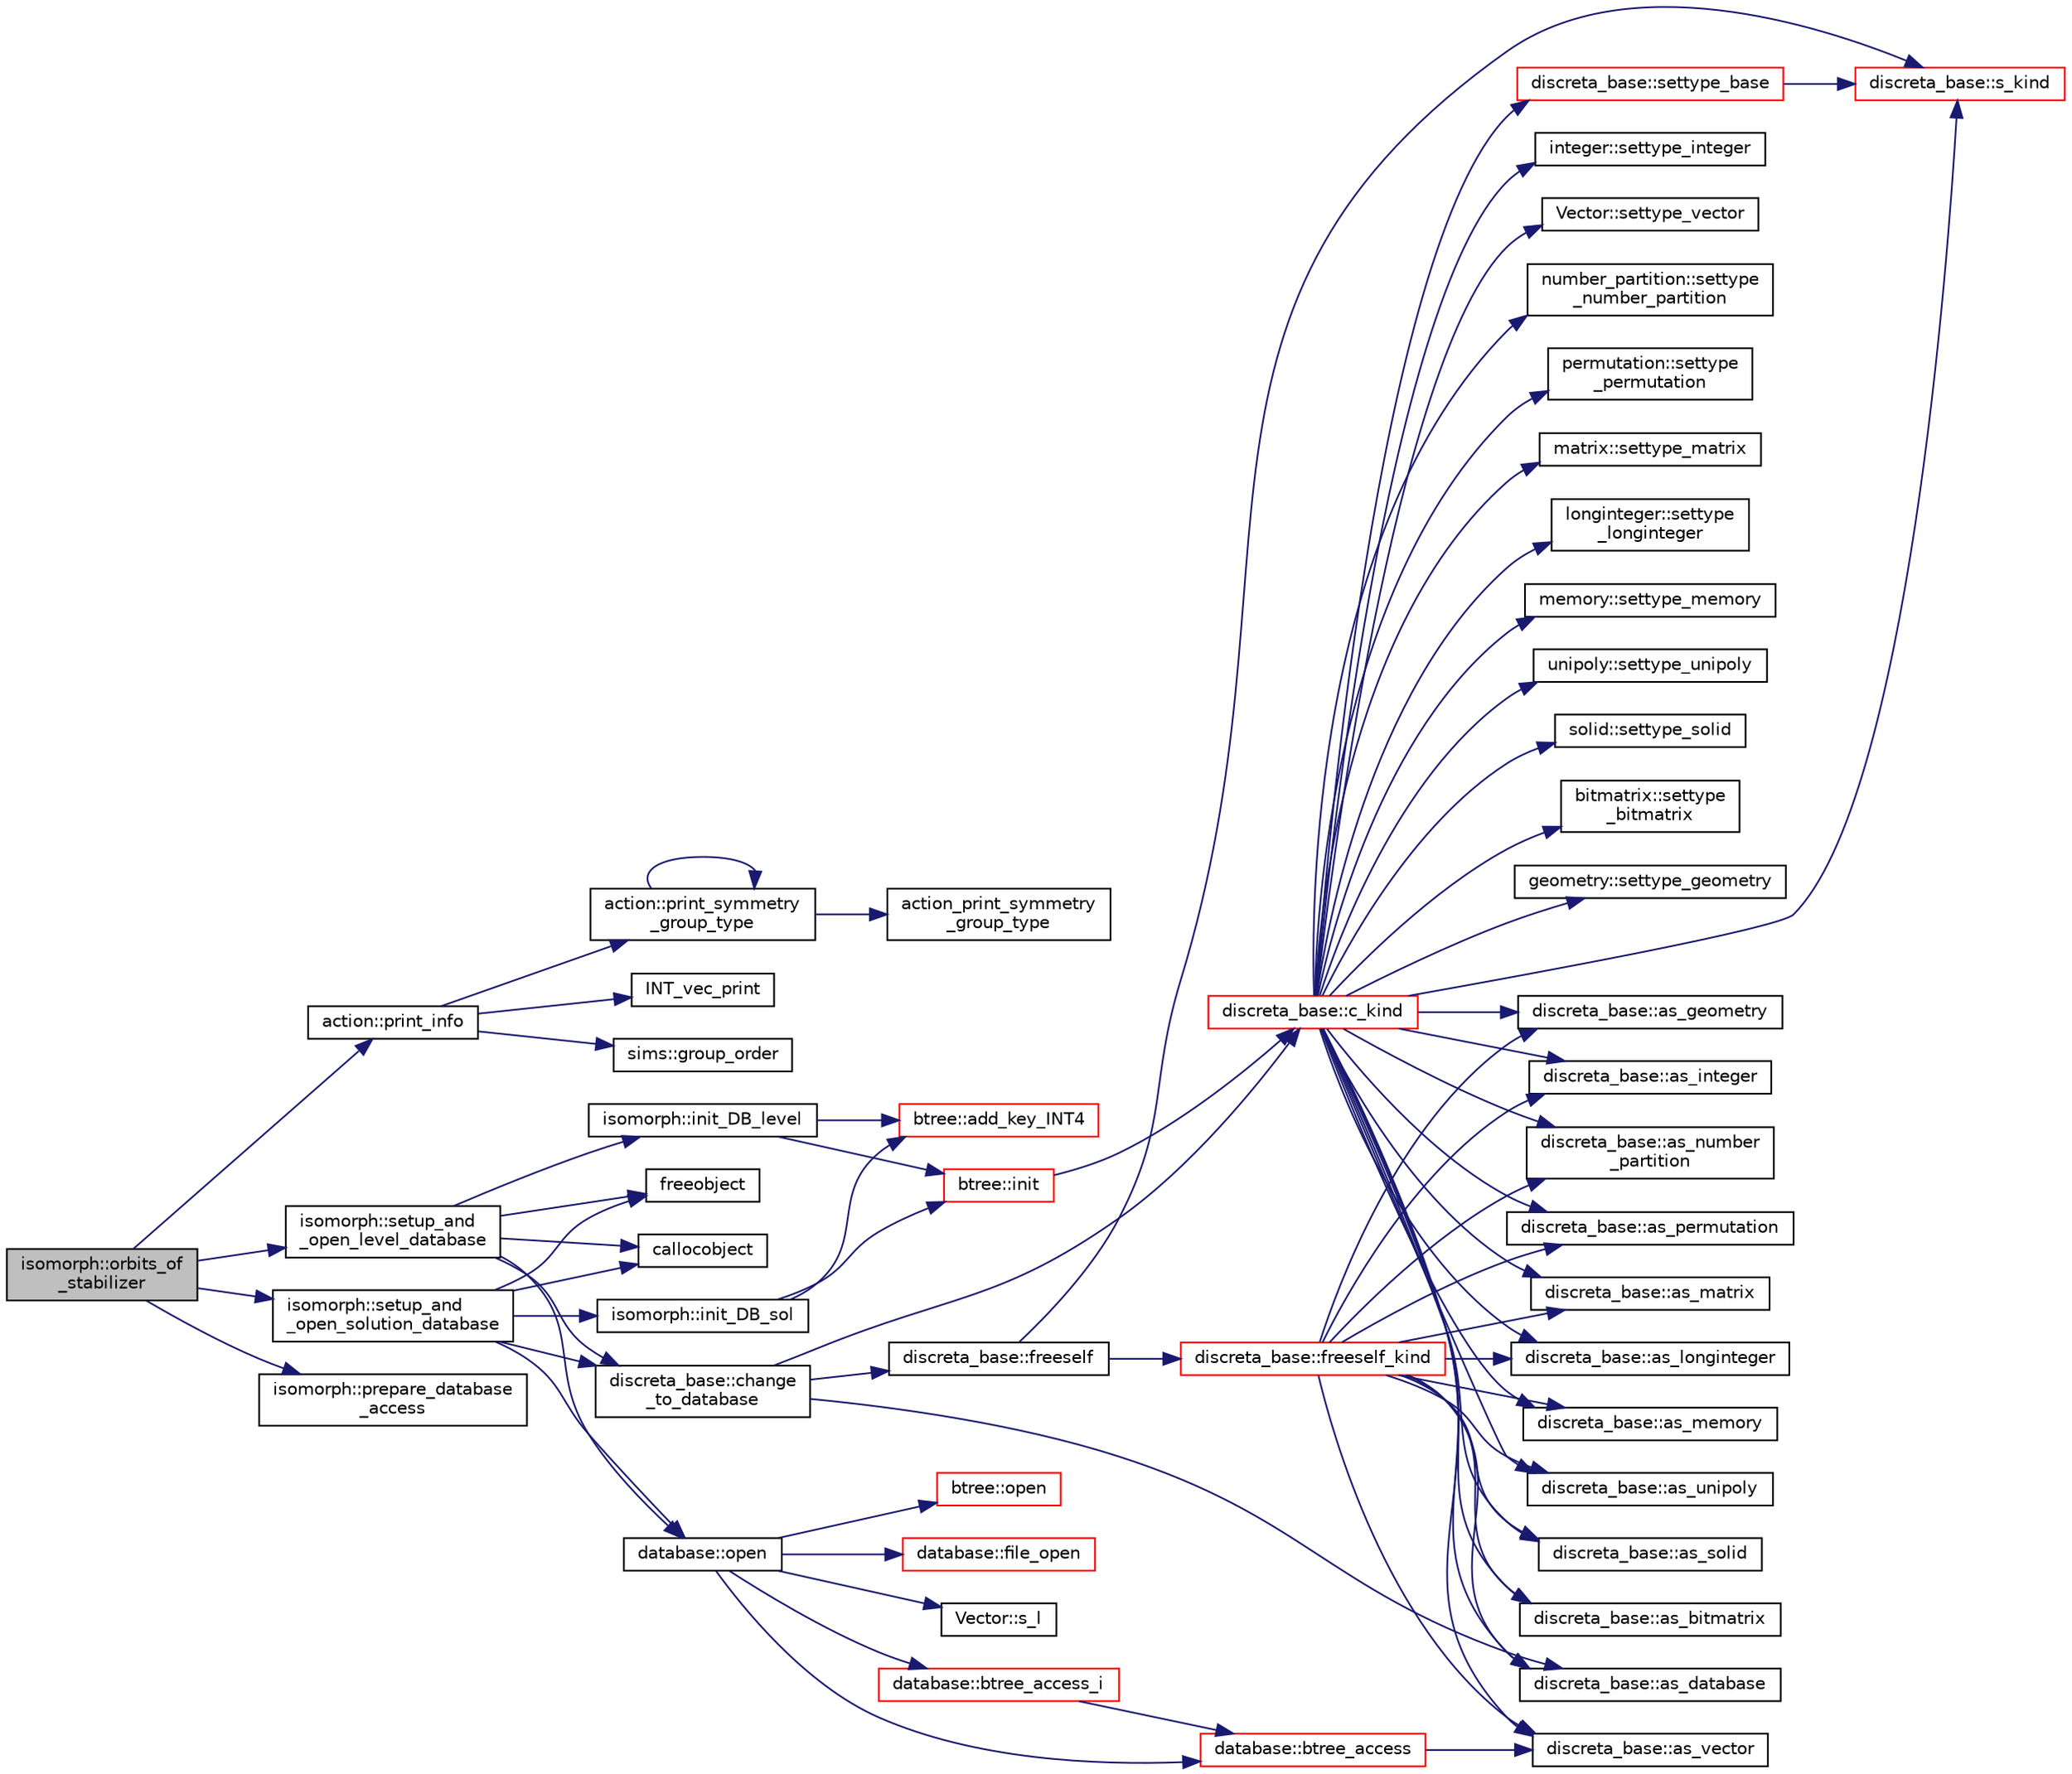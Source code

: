 digraph "isomorph::orbits_of_stabilizer"
{
  edge [fontname="Helvetica",fontsize="10",labelfontname="Helvetica",labelfontsize="10"];
  node [fontname="Helvetica",fontsize="10",shape=record];
  rankdir="LR";
  Node8879 [label="isomorph::orbits_of\l_stabilizer",height=0.2,width=0.4,color="black", fillcolor="grey75", style="filled", fontcolor="black"];
  Node8879 -> Node8880 [color="midnightblue",fontsize="10",style="solid",fontname="Helvetica"];
  Node8880 [label="action::print_info",height=0.2,width=0.4,color="black", fillcolor="white", style="filled",URL="$d2/d86/classaction.html#a6f89e493e5c5a32e5c3b8963d438ce86"];
  Node8880 -> Node8881 [color="midnightblue",fontsize="10",style="solid",fontname="Helvetica"];
  Node8881 [label="action::print_symmetry\l_group_type",height=0.2,width=0.4,color="black", fillcolor="white", style="filled",URL="$d2/d86/classaction.html#aed811766c7e64fe2c853df8b0b67aa6e"];
  Node8881 -> Node8882 [color="midnightblue",fontsize="10",style="solid",fontname="Helvetica"];
  Node8882 [label="action_print_symmetry\l_group_type",height=0.2,width=0.4,color="black", fillcolor="white", style="filled",URL="$d5/d90/action__global_8_c.html#a03666b9440c4962148eba7905b9f843c"];
  Node8881 -> Node8881 [color="midnightblue",fontsize="10",style="solid",fontname="Helvetica"];
  Node8880 -> Node8883 [color="midnightblue",fontsize="10",style="solid",fontname="Helvetica"];
  Node8883 [label="INT_vec_print",height=0.2,width=0.4,color="black", fillcolor="white", style="filled",URL="$df/dbf/sajeeb_8_c.html#a79a5901af0b47dd0d694109543c027fe"];
  Node8880 -> Node8884 [color="midnightblue",fontsize="10",style="solid",fontname="Helvetica"];
  Node8884 [label="sims::group_order",height=0.2,width=0.4,color="black", fillcolor="white", style="filled",URL="$d9/df3/classsims.html#aa442445175656570fa35febbe790efad"];
  Node8879 -> Node8885 [color="midnightblue",fontsize="10",style="solid",fontname="Helvetica"];
  Node8885 [label="isomorph::setup_and\l_open_solution_database",height=0.2,width=0.4,color="black", fillcolor="white", style="filled",URL="$d3/d5f/classisomorph.html#a31846d3ae261a9c2dc089fb87710ce5c"];
  Node8885 -> Node8886 [color="midnightblue",fontsize="10",style="solid",fontname="Helvetica"];
  Node8886 [label="freeobject",height=0.2,width=0.4,color="black", fillcolor="white", style="filled",URL="$d9/d60/discreta_8h.html#a3bd8a0c7f8d0451709f6e310536ff2ae"];
  Node8885 -> Node8887 [color="midnightblue",fontsize="10",style="solid",fontname="Helvetica"];
  Node8887 [label="callocobject",height=0.2,width=0.4,color="black", fillcolor="white", style="filled",URL="$d9/d60/discreta_8h.html#a8bbcb8338d159223714097d10e94364d"];
  Node8885 -> Node8888 [color="midnightblue",fontsize="10",style="solid",fontname="Helvetica"];
  Node8888 [label="discreta_base::change\l_to_database",height=0.2,width=0.4,color="black", fillcolor="white", style="filled",URL="$d7/d71/classdiscreta__base.html#a9187fb1e0526e3d327b78bb19475ae40"];
  Node8888 -> Node8889 [color="midnightblue",fontsize="10",style="solid",fontname="Helvetica"];
  Node8889 [label="discreta_base::freeself",height=0.2,width=0.4,color="black", fillcolor="white", style="filled",URL="$d7/d71/classdiscreta__base.html#a9a3c9501a562293b5667c11b9174d6e5"];
  Node8889 -> Node8890 [color="midnightblue",fontsize="10",style="solid",fontname="Helvetica"];
  Node8890 [label="discreta_base::freeself_kind",height=0.2,width=0.4,color="red", fillcolor="white", style="filled",URL="$d7/d71/classdiscreta__base.html#a63a23ada2165b3838fab719ed458cec8"];
  Node8890 -> Node8898 [color="midnightblue",fontsize="10",style="solid",fontname="Helvetica"];
  Node8898 [label="discreta_base::as_integer",height=0.2,width=0.4,color="black", fillcolor="white", style="filled",URL="$d7/d71/classdiscreta__base.html#a00d7691eaf874fd283d942692fe8dd26"];
  Node8890 -> Node8900 [color="midnightblue",fontsize="10",style="solid",fontname="Helvetica"];
  Node8900 [label="discreta_base::as_vector",height=0.2,width=0.4,color="black", fillcolor="white", style="filled",URL="$d7/d71/classdiscreta__base.html#a7bdd6cae39c380b128ee9e17e42cf020"];
  Node8890 -> Node8903 [color="midnightblue",fontsize="10",style="solid",fontname="Helvetica"];
  Node8903 [label="discreta_base::as_number\l_partition",height=0.2,width=0.4,color="black", fillcolor="white", style="filled",URL="$d7/d71/classdiscreta__base.html#a307aa09de0e925d46697707968ffab00"];
  Node8890 -> Node8905 [color="midnightblue",fontsize="10",style="solid",fontname="Helvetica"];
  Node8905 [label="discreta_base::as_permutation",height=0.2,width=0.4,color="black", fillcolor="white", style="filled",URL="$d7/d71/classdiscreta__base.html#aa4e72f36a82984239b12ae831e131098"];
  Node8890 -> Node8907 [color="midnightblue",fontsize="10",style="solid",fontname="Helvetica"];
  Node8907 [label="discreta_base::as_matrix",height=0.2,width=0.4,color="black", fillcolor="white", style="filled",URL="$d7/d71/classdiscreta__base.html#ae4d7f56d917a4707b838fbffde6467ff"];
  Node8890 -> Node8910 [color="midnightblue",fontsize="10",style="solid",fontname="Helvetica"];
  Node8910 [label="discreta_base::as_longinteger",height=0.2,width=0.4,color="black", fillcolor="white", style="filled",URL="$d7/d71/classdiscreta__base.html#a20a094639eb711b10c8694c51937f7cd"];
  Node8890 -> Node8913 [color="midnightblue",fontsize="10",style="solid",fontname="Helvetica"];
  Node8913 [label="discreta_base::as_memory",height=0.2,width=0.4,color="black", fillcolor="white", style="filled",URL="$d7/d71/classdiscreta__base.html#ad94b2d7dce0cd4fa22db57f6e79c4bd2"];
  Node8890 -> Node8915 [color="midnightblue",fontsize="10",style="solid",fontname="Helvetica"];
  Node8915 [label="discreta_base::as_unipoly",height=0.2,width=0.4,color="black", fillcolor="white", style="filled",URL="$d7/d71/classdiscreta__base.html#ad50d8027f039fe5c2478cddb243adc9d"];
  Node8890 -> Node8917 [color="midnightblue",fontsize="10",style="solid",fontname="Helvetica"];
  Node8917 [label="discreta_base::as_solid",height=0.2,width=0.4,color="black", fillcolor="white", style="filled",URL="$d7/d71/classdiscreta__base.html#a1fc5f2b85ec97ab0a69dd64903c970a5"];
  Node8890 -> Node8919 [color="midnightblue",fontsize="10",style="solid",fontname="Helvetica"];
  Node8919 [label="discreta_base::as_bitmatrix",height=0.2,width=0.4,color="black", fillcolor="white", style="filled",URL="$d7/d71/classdiscreta__base.html#a071ad54ea8ef6c9d1d15f532e5a76df6"];
  Node8890 -> Node8921 [color="midnightblue",fontsize="10",style="solid",fontname="Helvetica"];
  Node8921 [label="discreta_base::as_geometry",height=0.2,width=0.4,color="black", fillcolor="white", style="filled",URL="$d7/d71/classdiscreta__base.html#a38fc7b4cdd830703e9d87354b79bc5c8"];
  Node8890 -> Node8929 [color="midnightblue",fontsize="10",style="solid",fontname="Helvetica"];
  Node8929 [label="discreta_base::as_database",height=0.2,width=0.4,color="black", fillcolor="white", style="filled",URL="$d7/d71/classdiscreta__base.html#ab055d39d58210a2b03ba3d33703b09a9"];
  Node8889 -> Node8892 [color="midnightblue",fontsize="10",style="solid",fontname="Helvetica"];
  Node8892 [label="discreta_base::s_kind",height=0.2,width=0.4,color="red", fillcolor="white", style="filled",URL="$d7/d71/classdiscreta__base.html#a8a830025c74adbbc3362418a7c2ba157"];
  Node8888 -> Node8937 [color="midnightblue",fontsize="10",style="solid",fontname="Helvetica"];
  Node8937 [label="discreta_base::c_kind",height=0.2,width=0.4,color="red", fillcolor="white", style="filled",URL="$d7/d71/classdiscreta__base.html#adc2ff61589c2d083688e7a43f333cb62"];
  Node8937 -> Node8938 [color="midnightblue",fontsize="10",style="solid",fontname="Helvetica"];
  Node8938 [label="discreta_base::settype_base",height=0.2,width=0.4,color="red", fillcolor="white", style="filled",URL="$d7/d71/classdiscreta__base.html#a4f42899a89447d1c3993ea07c38f8ad4"];
  Node8938 -> Node8892 [color="midnightblue",fontsize="10",style="solid",fontname="Helvetica"];
  Node8937 -> Node8898 [color="midnightblue",fontsize="10",style="solid",fontname="Helvetica"];
  Node8937 -> Node8939 [color="midnightblue",fontsize="10",style="solid",fontname="Helvetica"];
  Node8939 [label="integer::settype_integer",height=0.2,width=0.4,color="black", fillcolor="white", style="filled",URL="$d0/de5/classinteger.html#a6265c65ef311229acd513d748faba796"];
  Node8937 -> Node8900 [color="midnightblue",fontsize="10",style="solid",fontname="Helvetica"];
  Node8937 -> Node8940 [color="midnightblue",fontsize="10",style="solid",fontname="Helvetica"];
  Node8940 [label="Vector::settype_vector",height=0.2,width=0.4,color="black", fillcolor="white", style="filled",URL="$d5/db2/class_vector.html#a34e0d00b18c051f23904a8429fa6c8b4"];
  Node8937 -> Node8903 [color="midnightblue",fontsize="10",style="solid",fontname="Helvetica"];
  Node8937 -> Node8941 [color="midnightblue",fontsize="10",style="solid",fontname="Helvetica"];
  Node8941 [label="number_partition::settype\l_number_partition",height=0.2,width=0.4,color="black", fillcolor="white", style="filled",URL="$df/d50/classnumber__partition.html#a3aaec1b557758f643ffc8555bbc358be"];
  Node8937 -> Node8905 [color="midnightblue",fontsize="10",style="solid",fontname="Helvetica"];
  Node8937 -> Node8942 [color="midnightblue",fontsize="10",style="solid",fontname="Helvetica"];
  Node8942 [label="permutation::settype\l_permutation",height=0.2,width=0.4,color="black", fillcolor="white", style="filled",URL="$d0/d08/classpermutation.html#af1eea29f86195cede9562e444664c28c"];
  Node8937 -> Node8907 [color="midnightblue",fontsize="10",style="solid",fontname="Helvetica"];
  Node8937 -> Node8943 [color="midnightblue",fontsize="10",style="solid",fontname="Helvetica"];
  Node8943 [label="matrix::settype_matrix",height=0.2,width=0.4,color="black", fillcolor="white", style="filled",URL="$d1/d8d/classmatrix.html#a1780283a64a789e4084d792683d276bb"];
  Node8937 -> Node8910 [color="midnightblue",fontsize="10",style="solid",fontname="Helvetica"];
  Node8937 -> Node8944 [color="midnightblue",fontsize="10",style="solid",fontname="Helvetica"];
  Node8944 [label="longinteger::settype\l_longinteger",height=0.2,width=0.4,color="black", fillcolor="white", style="filled",URL="$d3/d71/classlonginteger.html#ae5f811ece8df31b9ff114368a18e1dc5"];
  Node8937 -> Node8913 [color="midnightblue",fontsize="10",style="solid",fontname="Helvetica"];
  Node8937 -> Node8945 [color="midnightblue",fontsize="10",style="solid",fontname="Helvetica"];
  Node8945 [label="memory::settype_memory",height=0.2,width=0.4,color="black", fillcolor="white", style="filled",URL="$d8/d99/classmemory.html#a33aae277f9b8fe36b02e9d5da895451b"];
  Node8937 -> Node8915 [color="midnightblue",fontsize="10",style="solid",fontname="Helvetica"];
  Node8937 -> Node8946 [color="midnightblue",fontsize="10",style="solid",fontname="Helvetica"];
  Node8946 [label="unipoly::settype_unipoly",height=0.2,width=0.4,color="black", fillcolor="white", style="filled",URL="$d1/d89/classunipoly.html#a8db854fcc85c5e1150b1f1b1c005c95b"];
  Node8937 -> Node8917 [color="midnightblue",fontsize="10",style="solid",fontname="Helvetica"];
  Node8937 -> Node8947 [color="midnightblue",fontsize="10",style="solid",fontname="Helvetica"];
  Node8947 [label="solid::settype_solid",height=0.2,width=0.4,color="black", fillcolor="white", style="filled",URL="$d8/def/classsolid.html#a775bd4821f75a8aee4ea3d4335ff90e0"];
  Node8937 -> Node8919 [color="midnightblue",fontsize="10",style="solid",fontname="Helvetica"];
  Node8937 -> Node8948 [color="midnightblue",fontsize="10",style="solid",fontname="Helvetica"];
  Node8948 [label="bitmatrix::settype\l_bitmatrix",height=0.2,width=0.4,color="black", fillcolor="white", style="filled",URL="$de/dc8/classbitmatrix.html#acb571d947f9526665ebbdc0ce3e2a973"];
  Node8937 -> Node8921 [color="midnightblue",fontsize="10",style="solid",fontname="Helvetica"];
  Node8937 -> Node8949 [color="midnightblue",fontsize="10",style="solid",fontname="Helvetica"];
  Node8949 [label="geometry::settype_geometry",height=0.2,width=0.4,color="black", fillcolor="white", style="filled",URL="$da/d44/classgeometry.html#ab4a336baba6a3f56f5ffa053a5be5ba7"];
  Node8937 -> Node8929 [color="midnightblue",fontsize="10",style="solid",fontname="Helvetica"];
  Node8937 -> Node8892 [color="midnightblue",fontsize="10",style="solid",fontname="Helvetica"];
  Node8888 -> Node8929 [color="midnightblue",fontsize="10",style="solid",fontname="Helvetica"];
  Node8885 -> Node8960 [color="midnightblue",fontsize="10",style="solid",fontname="Helvetica"];
  Node8960 [label="isomorph::init_DB_sol",height=0.2,width=0.4,color="black", fillcolor="white", style="filled",URL="$d3/d5f/classisomorph.html#afd8d8a546fa9a7bc6f211b216e291039"];
  Node8960 -> Node8961 [color="midnightblue",fontsize="10",style="solid",fontname="Helvetica"];
  Node8961 [label="btree::init",height=0.2,width=0.4,color="red", fillcolor="white", style="filled",URL="$dd/db0/classbtree.html#a3c88706e9886f1f9bc142b511aeab642"];
  Node8961 -> Node8937 [color="midnightblue",fontsize="10",style="solid",fontname="Helvetica"];
  Node8960 -> Node8983 [color="midnightblue",fontsize="10",style="solid",fontname="Helvetica"];
  Node8983 [label="btree::add_key_INT4",height=0.2,width=0.4,color="red", fillcolor="white", style="filled",URL="$dd/db0/classbtree.html#a4c42710e5f8cb4e3991d591fe2ae6f42"];
  Node8885 -> Node8998 [color="midnightblue",fontsize="10",style="solid",fontname="Helvetica"];
  Node8998 [label="database::open",height=0.2,width=0.4,color="black", fillcolor="white", style="filled",URL="$db/d72/classdatabase.html#a65e8eccf98ecab4d55fb25bacaae6a19"];
  Node8998 -> Node8999 [color="midnightblue",fontsize="10",style="solid",fontname="Helvetica"];
  Node8999 [label="database::file_open",height=0.2,width=0.4,color="red", fillcolor="white", style="filled",URL="$db/d72/classdatabase.html#a33494febd887d058f862ef6001d4a044"];
  Node8998 -> Node9009 [color="midnightblue",fontsize="10",style="solid",fontname="Helvetica"];
  Node9009 [label="database::btree_access",height=0.2,width=0.4,color="red", fillcolor="white", style="filled",URL="$db/d72/classdatabase.html#a30109ba5488b06111439f887fc1ac499"];
  Node9009 -> Node8900 [color="midnightblue",fontsize="10",style="solid",fontname="Helvetica"];
  Node8998 -> Node8994 [color="midnightblue",fontsize="10",style="solid",fontname="Helvetica"];
  Node8994 [label="Vector::s_l",height=0.2,width=0.4,color="black", fillcolor="white", style="filled",URL="$d5/db2/class_vector.html#ad2dc082288f858d22a528832289e0704"];
  Node8998 -> Node9010 [color="midnightblue",fontsize="10",style="solid",fontname="Helvetica"];
  Node9010 [label="database::btree_access_i",height=0.2,width=0.4,color="red", fillcolor="white", style="filled",URL="$db/d72/classdatabase.html#a215047d1b32b8bd54f91a7bdca168eee"];
  Node9010 -> Node9009 [color="midnightblue",fontsize="10",style="solid",fontname="Helvetica"];
  Node8998 -> Node9011 [color="midnightblue",fontsize="10",style="solid",fontname="Helvetica"];
  Node9011 [label="btree::open",height=0.2,width=0.4,color="red", fillcolor="white", style="filled",URL="$dd/db0/classbtree.html#a3e718949f1be6057839463292a60297a"];
  Node8879 -> Node9019 [color="midnightblue",fontsize="10",style="solid",fontname="Helvetica"];
  Node9019 [label="isomorph::setup_and\l_open_level_database",height=0.2,width=0.4,color="black", fillcolor="white", style="filled",URL="$d3/d5f/classisomorph.html#aa011f38988f4db9c6f5abd84faebd153"];
  Node9019 -> Node8886 [color="midnightblue",fontsize="10",style="solid",fontname="Helvetica"];
  Node9019 -> Node8887 [color="midnightblue",fontsize="10",style="solid",fontname="Helvetica"];
  Node9019 -> Node8888 [color="midnightblue",fontsize="10",style="solid",fontname="Helvetica"];
  Node9019 -> Node9020 [color="midnightblue",fontsize="10",style="solid",fontname="Helvetica"];
  Node9020 [label="isomorph::init_DB_level",height=0.2,width=0.4,color="black", fillcolor="white", style="filled",URL="$d3/d5f/classisomorph.html#a1a2df5281026bc94d57ebce33d67fe6c"];
  Node9020 -> Node8961 [color="midnightblue",fontsize="10",style="solid",fontname="Helvetica"];
  Node9020 -> Node8983 [color="midnightblue",fontsize="10",style="solid",fontname="Helvetica"];
  Node9019 -> Node8998 [color="midnightblue",fontsize="10",style="solid",fontname="Helvetica"];
  Node8879 -> Node9021 [color="midnightblue",fontsize="10",style="solid",fontname="Helvetica"];
  Node9021 [label="isomorph::prepare_database\l_access",height=0.2,width=0.4,color="black", fillcolor="white", style="filled",URL="$d3/d5f/classisomorph.html#a627df029f7f2e59f588c2a44bbe7c201"];
}
